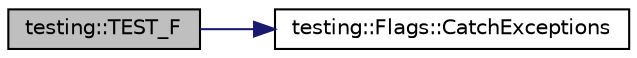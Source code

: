 digraph "testing::TEST_F"
{
  edge [fontname="Helvetica",fontsize="10",labelfontname="Helvetica",labelfontsize="10"];
  node [fontname="Helvetica",fontsize="10",shape=record];
  rankdir="LR";
  Node1639 [label="testing::TEST_F",height=0.2,width=0.4,color="black", fillcolor="grey75", style="filled", fontcolor="black"];
  Node1639 -> Node1640 [color="midnightblue",fontsize="10",style="solid",fontname="Helvetica"];
  Node1640 [label="testing::Flags::CatchExceptions",height=0.2,width=0.4,color="black", fillcolor="white", style="filled",URL="$da/d96/structtesting_1_1_flags.html#a2c7d89f62f4328ae0ced66154ef96b44"];
}
